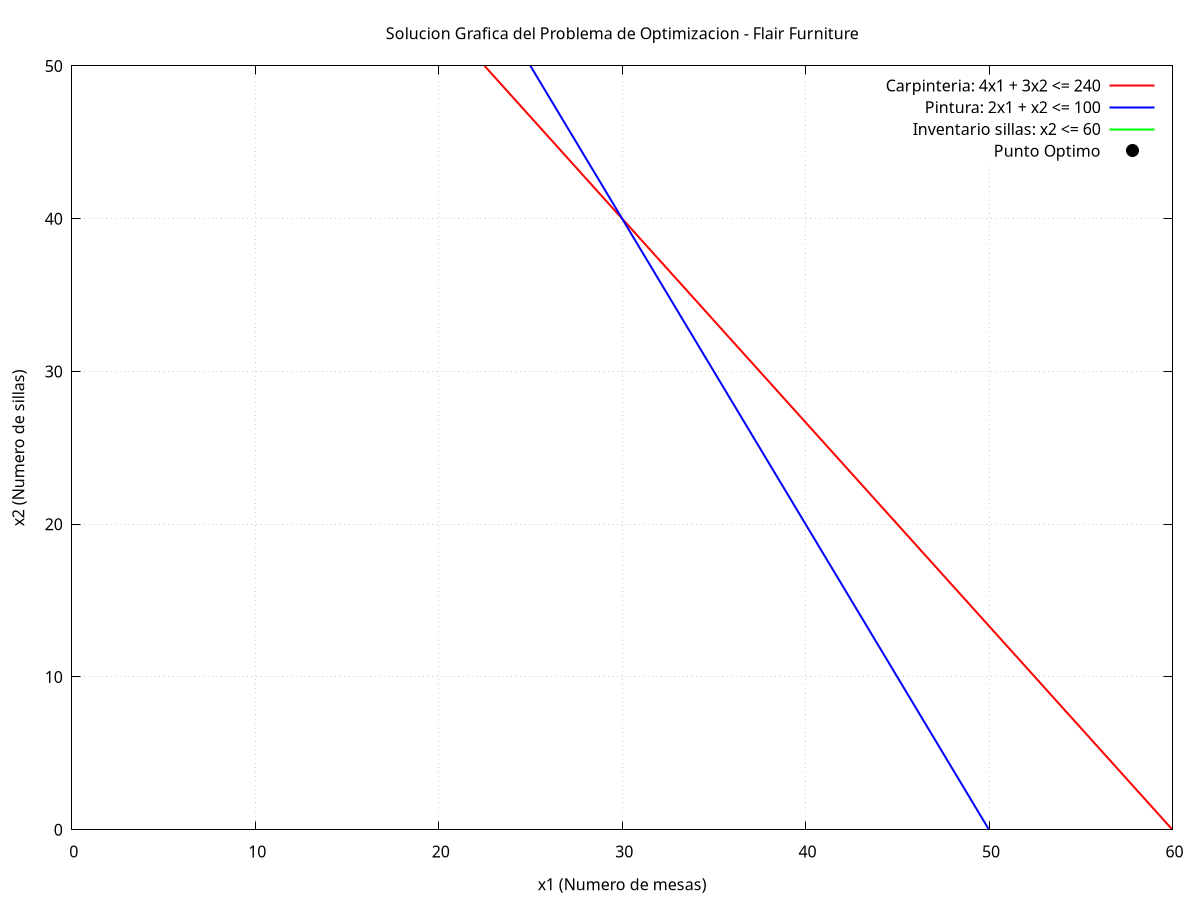 set title 'Solucion Grafica del Problema de Optimizacion - Flair Furniture'
set xlabel 'x1 (Numero de mesas)'
set ylabel 'x2 (Numero de sillas)'
set grid
set xrange [0:60]
set yrange [0:50]
set style line 1 lc rgb 'red' lw 2
set style line 2 lc rgb 'blue' lw 2
set style line 3 lc rgb 'green' lw 2
set style line 4 lc rgb 'purple' lw 2
set style line 5 lc rgb 'orange' lw 2
plot (80 + -1.33333*x) with lines linestyle 1 title 'Carpinteria: 4x1 + 3x2 <= 240', (100 + -2*x) with lines linestyle 2 title 'Pintura: 2x1 + x2 <= 100', (60 + -0*x) with lines linestyle 3 title 'Inventario sillas: x2 <= 60', '-' with points pointtype 7 pointsize 2 lc rgb 'black' title 'Punto Optimo'
0 80
e
set object 1 polygon from 0,0 to 0,100 to 0,80 to 60,0 to 0,0
set object 1 fillstyle solid 0.2 fillcolor 'yellow'
replot
pause -1
